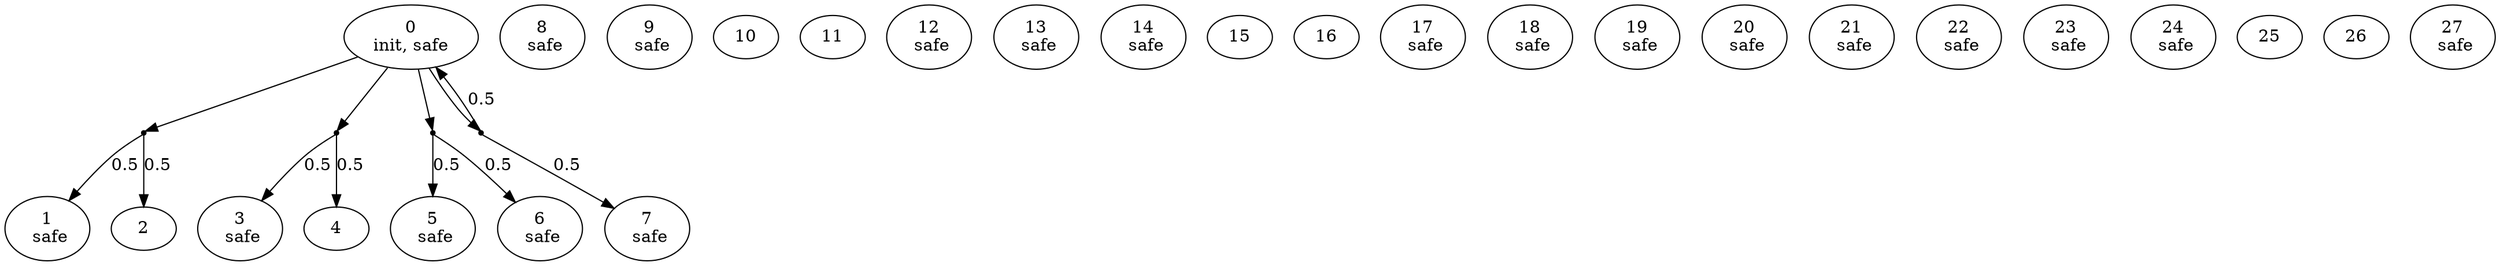 digraph {
0 [label="0\ninit, safe"];
0 -> 29;

29 -> 1 [label="0.5"];
29 -> 2 [label="0.5"];
0 -> 30;
30 -> 3 [label="0.5"];
30 -> 4 [label="0.5"];
0 -> 31;
31 -> 5 [label="0.5"];
31 -> 6 [label="0.5"];
0 -> 32;
32 -> 0 [label="0.5"];
32 -> 7 [label="0.5"];
1 [label="1\n safe"];
2;
3 [label="3\n safe"];
4;
5 [label="5\n safe"];
6 [label="6\n safe"];
7 [label="7\n safe"];
8 [label="8\n safe"];
9 [label="9\n safe"];
10;
11;
12 [label="12\n safe"];
13 [label="13\n safe"];
14 [label="14\n safe"];
15;
16;
17 [label="17\n safe"];
18 [label="18\n safe"];
19 [label="19\n safe"];
20 [label="20\n safe"];
21 [label="21\n safe"];
22 [label="22\n safe"];
23 [label="23\n safe"];
24 [label="24\n safe"];
25;
26;
27 [label="27\n safe"];
29 [shape=point];
30 [shape=point];
31 [shape=point];
32 [shape=point];
}
